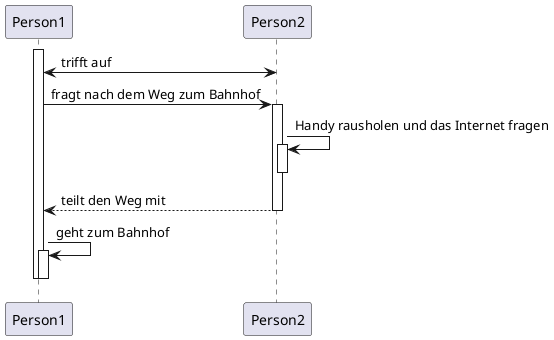 @startuml
participant Person1

participant Person2


activate Person1
Person1 <-> Person2 : trifft auf



Person1 -> Person2 : fragt nach dem Weg zum Bahnhof
activate Person2
Person2 -> Person2 :Handy rausholen und das Internet fragen
activate Person2
deactivate Person2

Person2 --> Person1 : teilt den Weg mit
deactivate Person2
Person1 -> Person1 : geht zum Bahnhof
activate Person1
deactivate Person1
deactivate Person1


@enduml